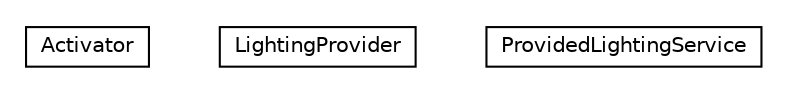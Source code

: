 #!/usr/local/bin/dot
#
# Class diagram 
# Generated by UMLGraph version R5_6-24-gf6e263 (http://www.umlgraph.org/)
#

digraph G {
	edge [fontname="Helvetica",fontsize=10,labelfontname="Helvetica",labelfontsize=10];
	node [fontname="Helvetica",fontsize=10,shape=plaintext];
	nodesep=0.25;
	ranksep=0.5;
	// org.universAAL.samples.lighting.server.Activator
	c1199305 [label=<<table title="org.universAAL.samples.lighting.server.Activator" border="0" cellborder="1" cellspacing="0" cellpadding="2" port="p" href="./Activator.html">
		<tr><td><table border="0" cellspacing="0" cellpadding="1">
<tr><td align="center" balign="center"> Activator </td></tr>
		</table></td></tr>
		</table>>, URL="./Activator.html", fontname="Helvetica", fontcolor="black", fontsize=10.0];
	// org.universAAL.samples.lighting.server.LightingProvider
	c1199306 [label=<<table title="org.universAAL.samples.lighting.server.LightingProvider" border="0" cellborder="1" cellspacing="0" cellpadding="2" port="p" href="./LightingProvider.html">
		<tr><td><table border="0" cellspacing="0" cellpadding="1">
<tr><td align="center" balign="center"> LightingProvider </td></tr>
		</table></td></tr>
		</table>>, URL="./LightingProvider.html", fontname="Helvetica", fontcolor="black", fontsize=10.0];
	// org.universAAL.samples.lighting.server.ProvidedLightingService
	c1199307 [label=<<table title="org.universAAL.samples.lighting.server.ProvidedLightingService" border="0" cellborder="1" cellspacing="0" cellpadding="2" port="p" href="./ProvidedLightingService.html">
		<tr><td><table border="0" cellspacing="0" cellpadding="1">
<tr><td align="center" balign="center"> ProvidedLightingService </td></tr>
		</table></td></tr>
		</table>>, URL="./ProvidedLightingService.html", fontname="Helvetica", fontcolor="black", fontsize=10.0];
}

